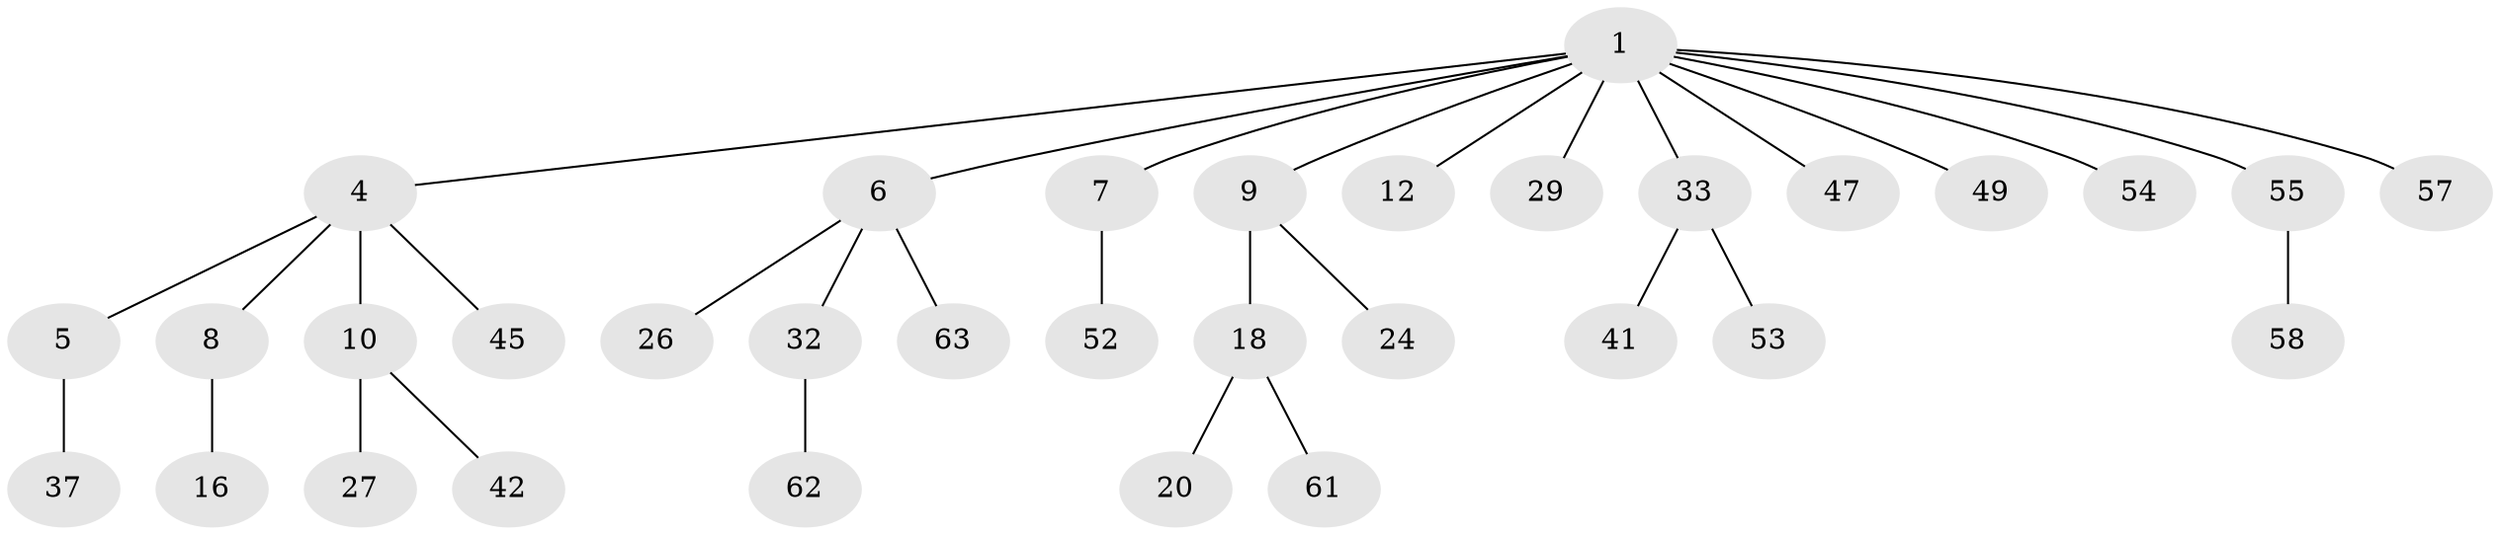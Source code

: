 // original degree distribution, {5: 0.05970149253731343, 8: 0.014925373134328358, 2: 0.26865671641791045, 4: 0.05970149253731343, 3: 0.08955223880597014, 1: 0.5074626865671642}
// Generated by graph-tools (version 1.1) at 2025/15/03/09/25 04:15:31]
// undirected, 33 vertices, 32 edges
graph export_dot {
graph [start="1"]
  node [color=gray90,style=filled];
  1 [super="+2+3+28+22"];
  4;
  5 [super="+21"];
  6 [super="+25"];
  7 [super="+38"];
  8;
  9 [super="+15+11+59"];
  10 [super="+23+31+44+17"];
  12 [super="+51"];
  16 [super="+40"];
  18 [super="+35+19"];
  20 [super="+56"];
  24 [super="+60"];
  26;
  27 [super="+50+36+48"];
  29;
  32;
  33 [super="+34"];
  37;
  41;
  42;
  45;
  47;
  49;
  52;
  53;
  54;
  55;
  57 [super="+67+64"];
  58;
  61;
  62;
  63;
  1 -- 54;
  1 -- 4;
  1 -- 6;
  1 -- 9;
  1 -- 57;
  1 -- 33;
  1 -- 7;
  1 -- 12;
  1 -- 47;
  1 -- 49;
  1 -- 55;
  1 -- 29;
  4 -- 5;
  4 -- 8;
  4 -- 10;
  4 -- 45;
  5 -- 37;
  6 -- 26;
  6 -- 63;
  6 -- 32;
  7 -- 52;
  8 -- 16;
  9 -- 24;
  9 -- 18;
  10 -- 42;
  10 -- 27;
  18 -- 61;
  18 -- 20;
  32 -- 62;
  33 -- 53;
  33 -- 41;
  55 -- 58;
}
